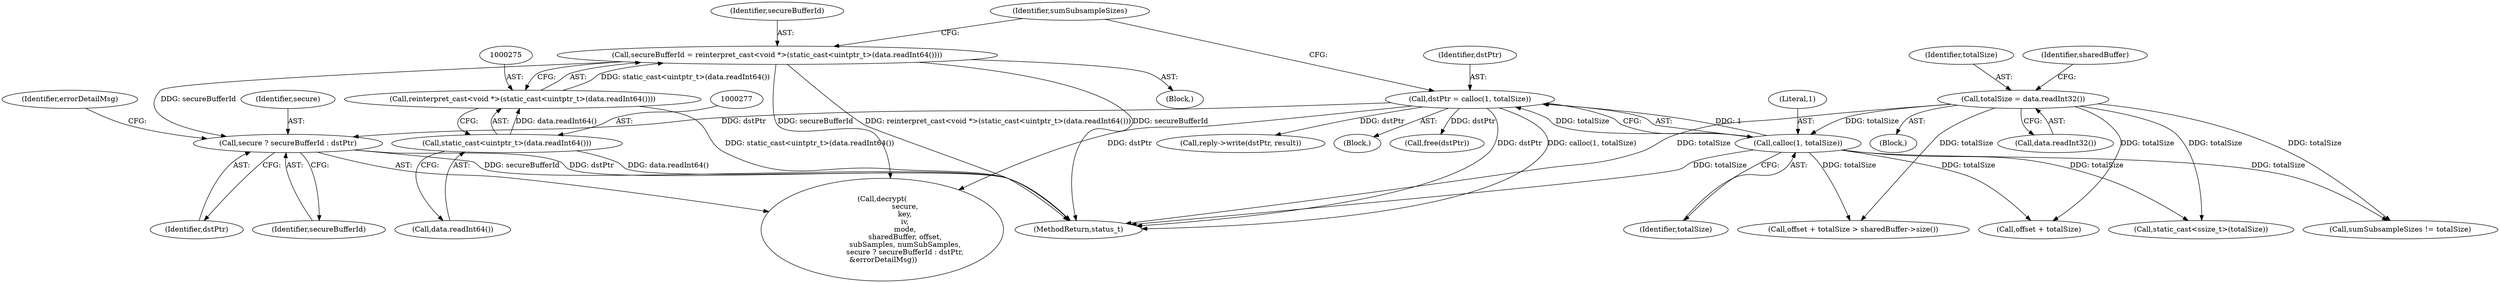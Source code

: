 digraph "0_Android_22f824feac43d5758f9a70b77f2aca840ba62c3b@pointer" {
"1000387" [label="(Call,secure ? secureBufferId : dstPtr)"];
"1000272" [label="(Call,secureBufferId = reinterpret_cast<void *>(static_cast<uintptr_t>(data.readInt64())))"];
"1000274" [label="(Call,reinterpret_cast<void *>(static_cast<uintptr_t>(data.readInt64())))"];
"1000276" [label="(Call,static_cast<uintptr_t>(data.readInt64()))"];
"1000281" [label="(Call,dstPtr = calloc(1, totalSize))"];
"1000283" [label="(Call,calloc(1, totalSize))"];
"1000237" [label="(Call,totalSize = data.readInt32())"];
"1000278" [label="(Call,data.readInt64())"];
"1000283" [label="(Call,calloc(1, totalSize))"];
"1000365" [label="(Call,offset + totalSize)"];
"1000276" [label="(Call,static_cast<uintptr_t>(data.readInt64()))"];
"1000271" [label="(Block,)"];
"1000237" [label="(Call,totalSize = data.readInt32())"];
"1000387" [label="(Call,secure ? secureBufferId : dstPtr)"];
"1000390" [label="(Identifier,dstPtr)"];
"1000388" [label="(Identifier,secure)"];
"1000354" [label="(Call,sumSubsampleSizes != totalSize)"];
"1000415" [label="(Call,reply->write(dstPtr, result))"];
"1000280" [label="(Block,)"];
"1000471" [label="(MethodReturn,status_t)"];
"1000239" [label="(Call,data.readInt32())"];
"1000285" [label="(Identifier,totalSize)"];
"1000273" [label="(Identifier,secureBufferId)"];
"1000242" [label="(Identifier,sharedBuffer)"];
"1000281" [label="(Call,dstPtr = calloc(1, totalSize))"];
"1000238" [label="(Identifier,totalSize)"];
"1000392" [label="(Identifier,errorDetailMsg)"];
"1000282" [label="(Identifier,dstPtr)"];
"1000274" [label="(Call,reinterpret_cast<void *>(static_cast<uintptr_t>(data.readInt64())))"];
"1000284" [label="(Literal,1)"];
"1000378" [label="(Call,decrypt(\n                    secure,\n                    key,\n                    iv,\n                    mode,\n                    sharedBuffer, offset,\n                    subSamples, numSubSamples,\n                    secure ? secureBufferId : dstPtr,\n &errorDetailMsg))"];
"1000364" [label="(Call,offset + totalSize > sharedBuffer->size())"];
"1000389" [label="(Identifier,secureBufferId)"];
"1000209" [label="(Block,)"];
"1000290" [label="(Identifier,sumSubsampleSizes)"];
"1000418" [label="(Call,free(dstPtr))"];
"1000412" [label="(Call,static_cast<ssize_t>(totalSize))"];
"1000272" [label="(Call,secureBufferId = reinterpret_cast<void *>(static_cast<uintptr_t>(data.readInt64())))"];
"1000387" -> "1000378"  [label="AST: "];
"1000387" -> "1000389"  [label="CFG: "];
"1000387" -> "1000390"  [label="CFG: "];
"1000388" -> "1000387"  [label="AST: "];
"1000389" -> "1000387"  [label="AST: "];
"1000390" -> "1000387"  [label="AST: "];
"1000392" -> "1000387"  [label="CFG: "];
"1000387" -> "1000471"  [label="DDG: secureBufferId"];
"1000387" -> "1000471"  [label="DDG: dstPtr"];
"1000272" -> "1000387"  [label="DDG: secureBufferId"];
"1000281" -> "1000387"  [label="DDG: dstPtr"];
"1000272" -> "1000271"  [label="AST: "];
"1000272" -> "1000274"  [label="CFG: "];
"1000273" -> "1000272"  [label="AST: "];
"1000274" -> "1000272"  [label="AST: "];
"1000290" -> "1000272"  [label="CFG: "];
"1000272" -> "1000471"  [label="DDG: reinterpret_cast<void *>(static_cast<uintptr_t>(data.readInt64()))"];
"1000272" -> "1000471"  [label="DDG: secureBufferId"];
"1000274" -> "1000272"  [label="DDG: static_cast<uintptr_t>(data.readInt64())"];
"1000272" -> "1000378"  [label="DDG: secureBufferId"];
"1000274" -> "1000276"  [label="CFG: "];
"1000275" -> "1000274"  [label="AST: "];
"1000276" -> "1000274"  [label="AST: "];
"1000274" -> "1000471"  [label="DDG: static_cast<uintptr_t>(data.readInt64())"];
"1000276" -> "1000274"  [label="DDG: data.readInt64()"];
"1000276" -> "1000278"  [label="CFG: "];
"1000277" -> "1000276"  [label="AST: "];
"1000278" -> "1000276"  [label="AST: "];
"1000276" -> "1000471"  [label="DDG: data.readInt64()"];
"1000281" -> "1000280"  [label="AST: "];
"1000281" -> "1000283"  [label="CFG: "];
"1000282" -> "1000281"  [label="AST: "];
"1000283" -> "1000281"  [label="AST: "];
"1000290" -> "1000281"  [label="CFG: "];
"1000281" -> "1000471"  [label="DDG: dstPtr"];
"1000281" -> "1000471"  [label="DDG: calloc(1, totalSize)"];
"1000283" -> "1000281"  [label="DDG: 1"];
"1000283" -> "1000281"  [label="DDG: totalSize"];
"1000281" -> "1000378"  [label="DDG: dstPtr"];
"1000281" -> "1000415"  [label="DDG: dstPtr"];
"1000281" -> "1000418"  [label="DDG: dstPtr"];
"1000283" -> "1000285"  [label="CFG: "];
"1000284" -> "1000283"  [label="AST: "];
"1000285" -> "1000283"  [label="AST: "];
"1000283" -> "1000471"  [label="DDG: totalSize"];
"1000237" -> "1000283"  [label="DDG: totalSize"];
"1000283" -> "1000354"  [label="DDG: totalSize"];
"1000283" -> "1000364"  [label="DDG: totalSize"];
"1000283" -> "1000365"  [label="DDG: totalSize"];
"1000283" -> "1000412"  [label="DDG: totalSize"];
"1000237" -> "1000209"  [label="AST: "];
"1000237" -> "1000239"  [label="CFG: "];
"1000238" -> "1000237"  [label="AST: "];
"1000239" -> "1000237"  [label="AST: "];
"1000242" -> "1000237"  [label="CFG: "];
"1000237" -> "1000471"  [label="DDG: totalSize"];
"1000237" -> "1000354"  [label="DDG: totalSize"];
"1000237" -> "1000364"  [label="DDG: totalSize"];
"1000237" -> "1000365"  [label="DDG: totalSize"];
"1000237" -> "1000412"  [label="DDG: totalSize"];
}
